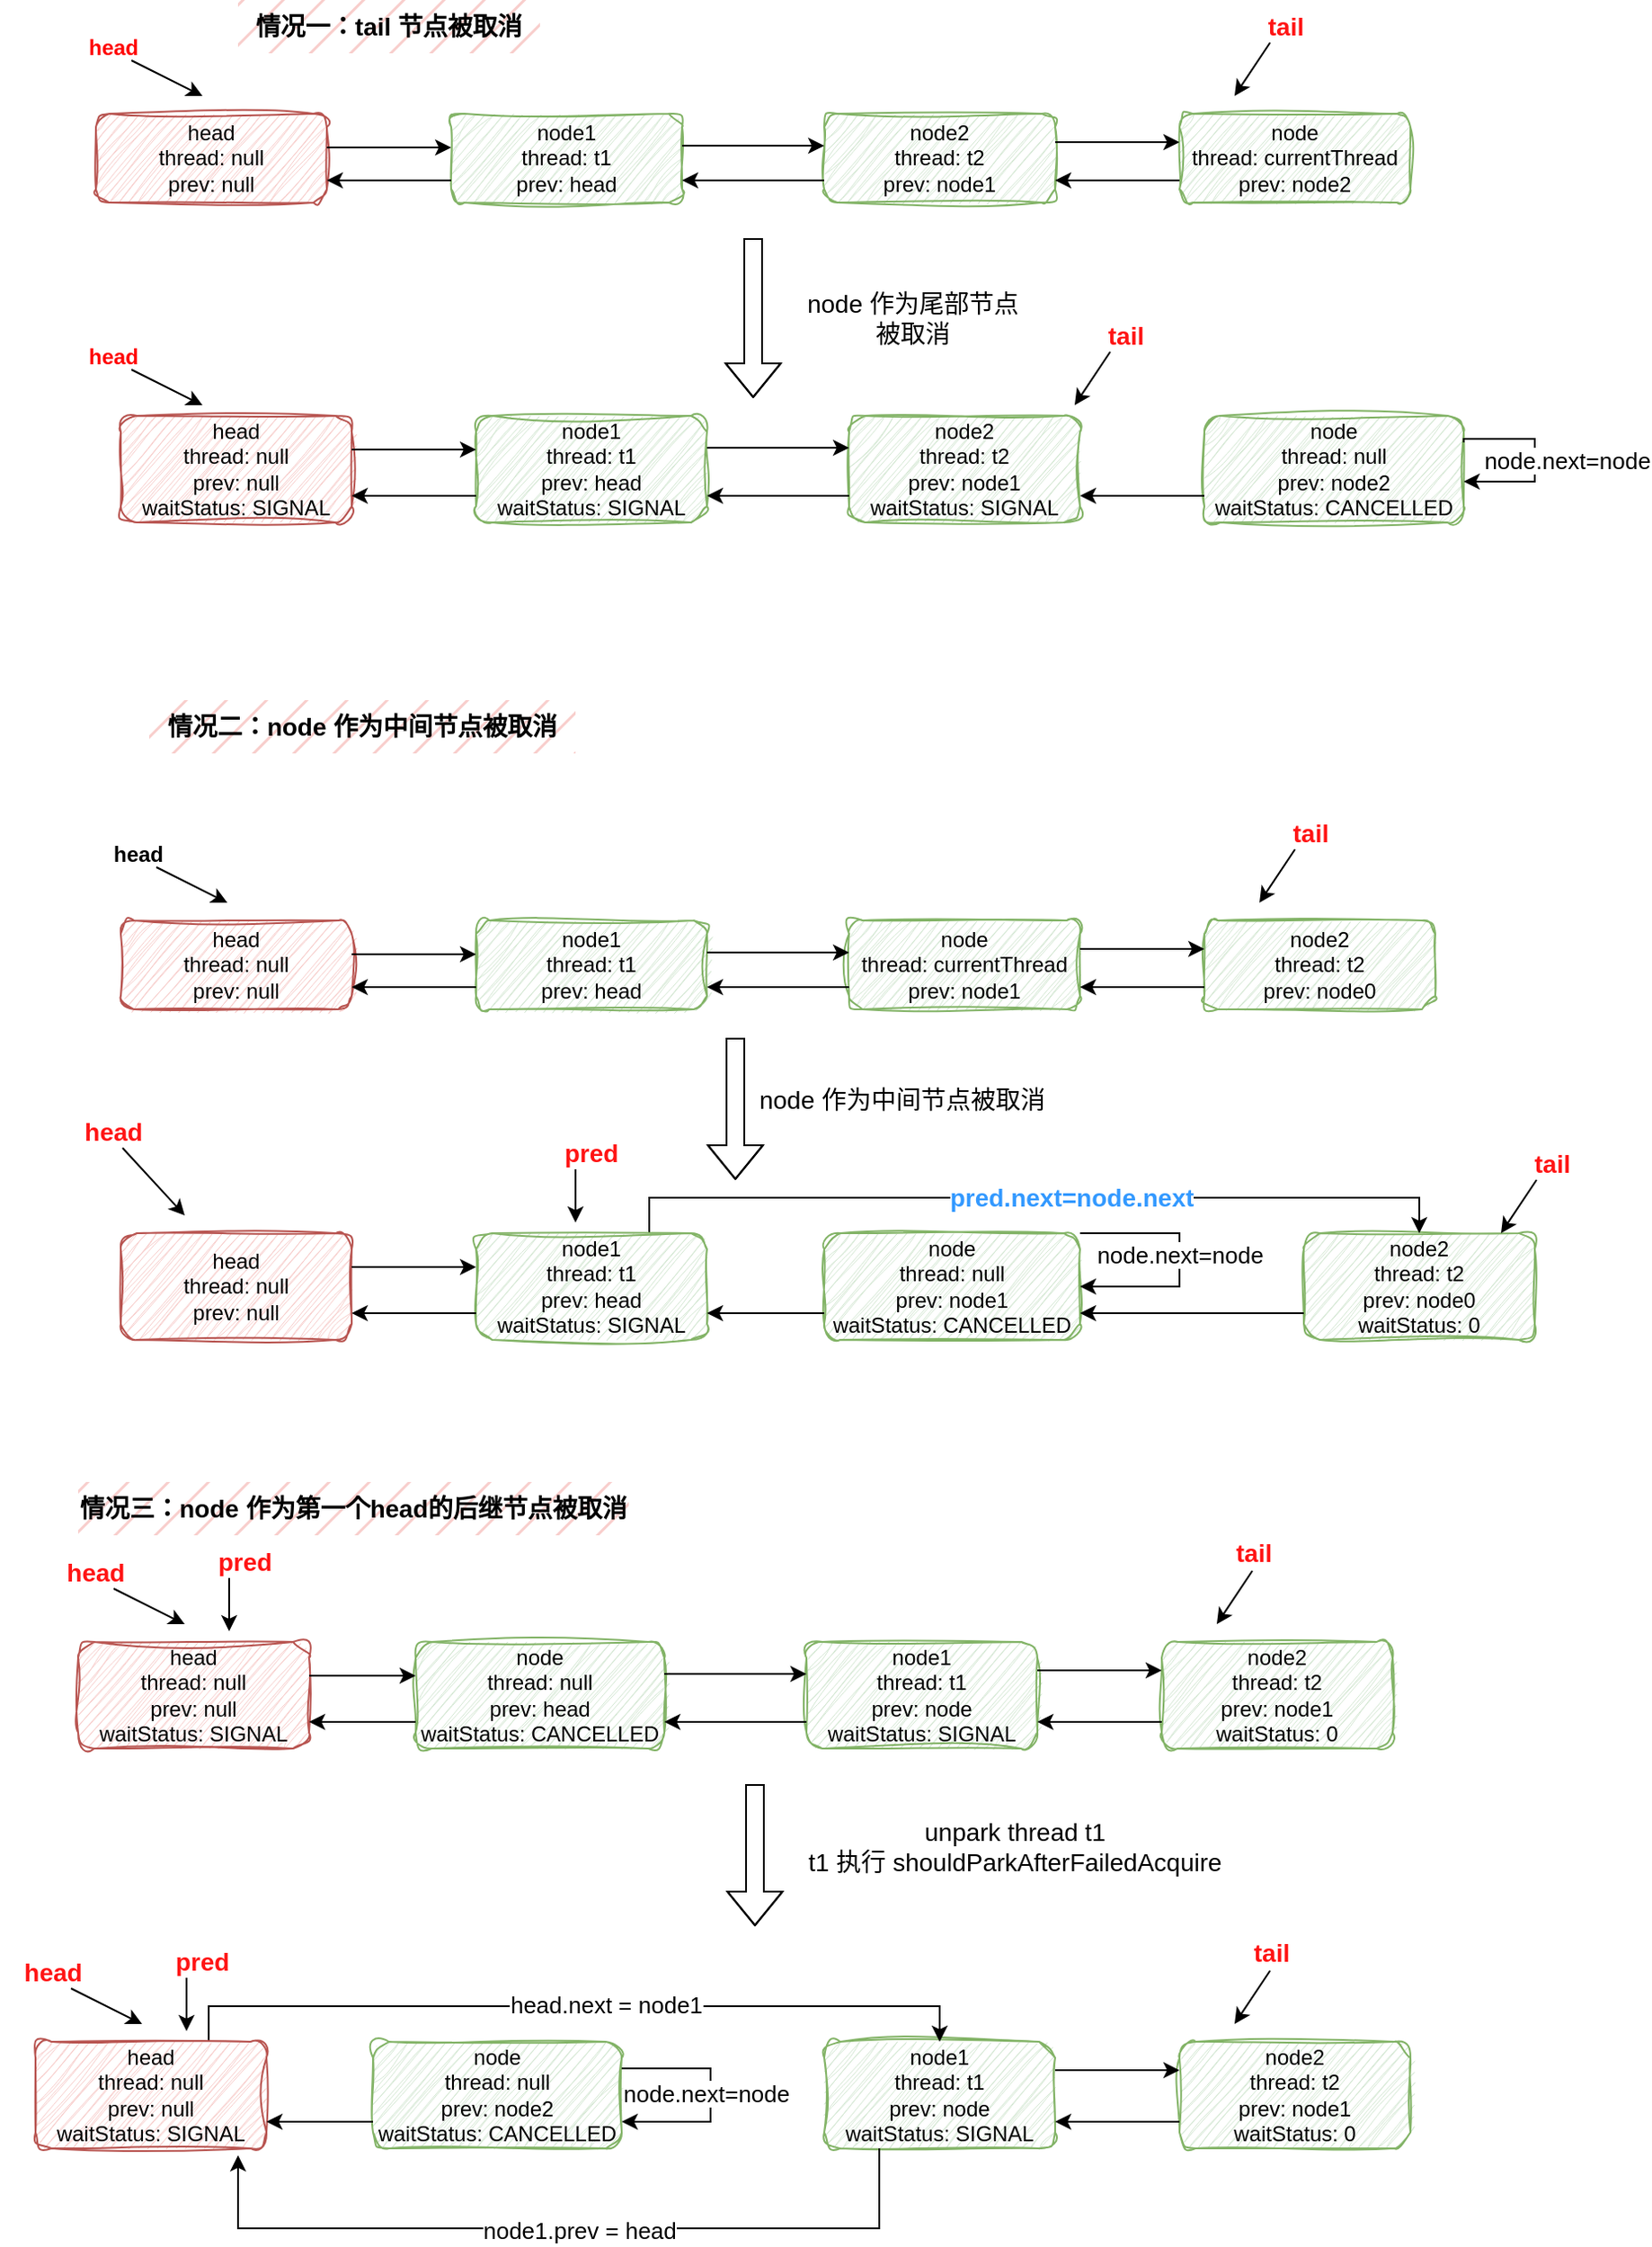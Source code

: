 <mxfile version="24.0.4" type="github">
  <diagram name="第 1 页" id="AJuNTbEqBgMRPC72pGal">
    <mxGraphModel dx="1494" dy="896" grid="1" gridSize="10" guides="1" tooltips="1" connect="1" arrows="1" fold="1" page="1" pageScale="1" pageWidth="827" pageHeight="1169" math="0" shadow="0">
      <root>
        <mxCell id="0" />
        <mxCell id="1" parent="0" />
        <mxCell id="3sgQolK70cAL_qPpuv-D-1" value="node&lt;br&gt;thread: currentThread&lt;br&gt;prev: node2" style="rounded=1;whiteSpace=wrap;html=1;sketch=1;curveFitting=1;jiggle=2;fillColor=#d5e8d4;strokeColor=#82b366;" vertex="1" parent="1">
          <mxGeometry x="270" y="280" width="130" height="50" as="geometry" />
        </mxCell>
        <mxCell id="3sgQolK70cAL_qPpuv-D-2" value="node2&lt;br&gt;thread: t2&lt;br&gt;prev: node1" style="rounded=1;whiteSpace=wrap;html=1;sketch=1;curveFitting=1;jiggle=2;fillColor=#d5e8d4;strokeColor=#82b366;" vertex="1" parent="1">
          <mxGeometry x="70" y="280" width="130" height="50" as="geometry" />
        </mxCell>
        <mxCell id="3sgQolK70cAL_qPpuv-D-3" value="node1&lt;br&gt;thread: t1&lt;br&gt;prev: head" style="rounded=1;whiteSpace=wrap;html=1;sketch=1;curveFitting=1;jiggle=2;fillColor=#d5e8d4;strokeColor=#82b366;" vertex="1" parent="1">
          <mxGeometry x="-140" y="280" width="130" height="50" as="geometry" />
        </mxCell>
        <mxCell id="3sgQolK70cAL_qPpuv-D-4" value="head&lt;br&gt;thread: null&lt;br&gt;prev: null" style="rounded=1;whiteSpace=wrap;html=1;sketch=1;curveFitting=1;jiggle=2;fillColor=#f8cecc;strokeColor=#b85450;" vertex="1" parent="1">
          <mxGeometry x="-340" y="280" width="130" height="50" as="geometry" />
        </mxCell>
        <mxCell id="3sgQolK70cAL_qPpuv-D-5" value="" style="endArrow=classic;html=1;rounded=0;exitX=1;exitY=0.5;exitDx=0;exitDy=0;entryX=0;entryY=0.5;entryDx=0;entryDy=0;" edge="1" parent="1">
          <mxGeometry width="50" height="50" relative="1" as="geometry">
            <mxPoint x="200" y="296" as="sourcePoint" />
            <mxPoint x="270" y="296" as="targetPoint" />
          </mxGeometry>
        </mxCell>
        <mxCell id="3sgQolK70cAL_qPpuv-D-6" value="" style="endArrow=classic;html=1;rounded=0;exitX=0;exitY=0.75;exitDx=0;exitDy=0;entryX=1;entryY=0.75;entryDx=0;entryDy=0;" edge="1" parent="1" source="3sgQolK70cAL_qPpuv-D-1" target="3sgQolK70cAL_qPpuv-D-2">
          <mxGeometry width="50" height="50" relative="1" as="geometry">
            <mxPoint x="220" y="480" as="sourcePoint" />
            <mxPoint x="270" y="430" as="targetPoint" />
          </mxGeometry>
        </mxCell>
        <mxCell id="3sgQolK70cAL_qPpuv-D-7" value="" style="endArrow=classic;html=1;rounded=0;exitX=1;exitY=0.5;exitDx=0;exitDy=0;entryX=0;entryY=0.5;entryDx=0;entryDy=0;" edge="1" parent="1">
          <mxGeometry width="50" height="50" relative="1" as="geometry">
            <mxPoint x="-10" y="298" as="sourcePoint" />
            <mxPoint x="70" y="298" as="targetPoint" />
          </mxGeometry>
        </mxCell>
        <mxCell id="3sgQolK70cAL_qPpuv-D-8" value="" style="endArrow=classic;html=1;rounded=0;exitX=0;exitY=0.75;exitDx=0;exitDy=0;entryX=1;entryY=0.75;entryDx=0;entryDy=0;" edge="1" parent="1" source="3sgQolK70cAL_qPpuv-D-2" target="3sgQolK70cAL_qPpuv-D-3">
          <mxGeometry width="50" height="50" relative="1" as="geometry">
            <mxPoint x="10" y="430" as="sourcePoint" />
            <mxPoint x="60" y="380" as="targetPoint" />
          </mxGeometry>
        </mxCell>
        <mxCell id="3sgQolK70cAL_qPpuv-D-9" value="" style="endArrow=classic;html=1;rounded=0;exitX=1;exitY=0.5;exitDx=0;exitDy=0;entryX=0;entryY=0.5;entryDx=0;entryDy=0;" edge="1" parent="1">
          <mxGeometry width="50" height="50" relative="1" as="geometry">
            <mxPoint x="-210" y="299" as="sourcePoint" />
            <mxPoint x="-140" y="299" as="targetPoint" />
          </mxGeometry>
        </mxCell>
        <mxCell id="3sgQolK70cAL_qPpuv-D-10" value="" style="endArrow=classic;html=1;rounded=0;exitX=0;exitY=0.75;exitDx=0;exitDy=0;entryX=1;entryY=0.75;entryDx=0;entryDy=0;" edge="1" parent="1" source="3sgQolK70cAL_qPpuv-D-3" target="3sgQolK70cAL_qPpuv-D-4">
          <mxGeometry width="50" height="50" relative="1" as="geometry">
            <mxPoint x="-150" y="400" as="sourcePoint" />
            <mxPoint x="-100" y="350" as="targetPoint" />
          </mxGeometry>
        </mxCell>
        <mxCell id="3sgQolK70cAL_qPpuv-D-11" value="" style="endArrow=classic;html=1;rounded=0;" edge="1" parent="1">
          <mxGeometry width="50" height="50" relative="1" as="geometry">
            <mxPoint x="-320" y="250" as="sourcePoint" />
            <mxPoint x="-280" y="270" as="targetPoint" />
          </mxGeometry>
        </mxCell>
        <mxCell id="3sgQolK70cAL_qPpuv-D-12" value="head" style="text;html=1;align=center;verticalAlign=middle;whiteSpace=wrap;rounded=0;fontStyle=1;fontColor=#FF0000;" vertex="1" parent="1">
          <mxGeometry x="-360" y="228" width="60" height="30" as="geometry" />
        </mxCell>
        <mxCell id="3sgQolK70cAL_qPpuv-D-13" value="tail" style="text;html=1;align=center;verticalAlign=middle;whiteSpace=wrap;rounded=0;fontStyle=1;fontSize=14;fontColor=#ff1414;" vertex="1" parent="1">
          <mxGeometry x="300" y="216" width="60" height="30" as="geometry" />
        </mxCell>
        <mxCell id="3sgQolK70cAL_qPpuv-D-14" value="" style="endArrow=classic;html=1;rounded=0;" edge="1" parent="1">
          <mxGeometry width="50" height="50" relative="1" as="geometry">
            <mxPoint x="321" y="240" as="sourcePoint" />
            <mxPoint x="301" y="270" as="targetPoint" />
          </mxGeometry>
        </mxCell>
        <mxCell id="3sgQolK70cAL_qPpuv-D-16" value="" style="shape=flexArrow;endArrow=classic;html=1;rounded=0;" edge="1" parent="1">
          <mxGeometry width="50" height="50" relative="1" as="geometry">
            <mxPoint x="30" y="350" as="sourcePoint" />
            <mxPoint x="30" y="440" as="targetPoint" />
            <Array as="points">
              <mxPoint x="30" y="390" />
            </Array>
          </mxGeometry>
        </mxCell>
        <mxCell id="3sgQolK70cAL_qPpuv-D-17" value="node&lt;br&gt;thread: null&lt;br&gt;prev: node2&lt;br&gt;waitStatus: CANCELLED" style="rounded=1;whiteSpace=wrap;html=1;sketch=1;curveFitting=1;jiggle=2;fillColor=#d5e8d4;strokeColor=#82b366;" vertex="1" parent="1">
          <mxGeometry x="284" y="450" width="146" height="60" as="geometry" />
        </mxCell>
        <mxCell id="3sgQolK70cAL_qPpuv-D-18" value="node2&lt;br&gt;thread: t2&lt;br&gt;prev: node1&lt;br&gt;waitStatus: SIGNAL" style="rounded=1;whiteSpace=wrap;html=1;sketch=1;curveFitting=1;jiggle=2;fillColor=#d5e8d4;strokeColor=#82b366;" vertex="1" parent="1">
          <mxGeometry x="84" y="450" width="130" height="60" as="geometry" />
        </mxCell>
        <mxCell id="3sgQolK70cAL_qPpuv-D-19" value="node1&lt;br&gt;thread: t1&lt;br&gt;prev: head&lt;br&gt;waitStatus: SIGNAL" style="rounded=1;whiteSpace=wrap;html=1;sketch=1;curveFitting=1;jiggle=2;fillColor=#d5e8d4;strokeColor=#82b366;" vertex="1" parent="1">
          <mxGeometry x="-126" y="450" width="130" height="60" as="geometry" />
        </mxCell>
        <mxCell id="3sgQolK70cAL_qPpuv-D-20" value="head&lt;br&gt;thread: null&lt;br&gt;prev: null&lt;br&gt;waitStatus: SIGNAL" style="rounded=1;whiteSpace=wrap;html=1;sketch=1;curveFitting=1;jiggle=2;fillColor=#f8cecc;strokeColor=#b85450;" vertex="1" parent="1">
          <mxGeometry x="-326" y="450" width="130" height="60" as="geometry" />
        </mxCell>
        <mxCell id="3sgQolK70cAL_qPpuv-D-22" value="" style="endArrow=classic;html=1;rounded=0;exitX=0;exitY=0.75;exitDx=0;exitDy=0;entryX=1;entryY=0.75;entryDx=0;entryDy=0;" edge="1" parent="1" source="3sgQolK70cAL_qPpuv-D-17" target="3sgQolK70cAL_qPpuv-D-18">
          <mxGeometry width="50" height="50" relative="1" as="geometry">
            <mxPoint x="234" y="650" as="sourcePoint" />
            <mxPoint x="284" y="600" as="targetPoint" />
          </mxGeometry>
        </mxCell>
        <mxCell id="3sgQolK70cAL_qPpuv-D-23" value="" style="endArrow=classic;html=1;rounded=0;exitX=1;exitY=0.5;exitDx=0;exitDy=0;entryX=0;entryY=0.5;entryDx=0;entryDy=0;" edge="1" parent="1">
          <mxGeometry width="50" height="50" relative="1" as="geometry">
            <mxPoint x="4" y="468" as="sourcePoint" />
            <mxPoint x="84" y="468" as="targetPoint" />
          </mxGeometry>
        </mxCell>
        <mxCell id="3sgQolK70cAL_qPpuv-D-24" value="" style="endArrow=classic;html=1;rounded=0;exitX=0;exitY=0.75;exitDx=0;exitDy=0;entryX=1;entryY=0.75;entryDx=0;entryDy=0;" edge="1" parent="1" source="3sgQolK70cAL_qPpuv-D-18" target="3sgQolK70cAL_qPpuv-D-19">
          <mxGeometry width="50" height="50" relative="1" as="geometry">
            <mxPoint x="24" y="600" as="sourcePoint" />
            <mxPoint x="74" y="550" as="targetPoint" />
          </mxGeometry>
        </mxCell>
        <mxCell id="3sgQolK70cAL_qPpuv-D-25" value="" style="endArrow=classic;html=1;rounded=0;exitX=1;exitY=0.5;exitDx=0;exitDy=0;entryX=0;entryY=0.5;entryDx=0;entryDy=0;" edge="1" parent="1">
          <mxGeometry width="50" height="50" relative="1" as="geometry">
            <mxPoint x="-196" y="469" as="sourcePoint" />
            <mxPoint x="-126" y="469" as="targetPoint" />
          </mxGeometry>
        </mxCell>
        <mxCell id="3sgQolK70cAL_qPpuv-D-26" value="" style="endArrow=classic;html=1;rounded=0;exitX=0;exitY=0.75;exitDx=0;exitDy=0;entryX=1;entryY=0.75;entryDx=0;entryDy=0;" edge="1" parent="1" source="3sgQolK70cAL_qPpuv-D-19" target="3sgQolK70cAL_qPpuv-D-20">
          <mxGeometry width="50" height="50" relative="1" as="geometry">
            <mxPoint x="-136" y="570" as="sourcePoint" />
            <mxPoint x="-86" y="520" as="targetPoint" />
          </mxGeometry>
        </mxCell>
        <mxCell id="3sgQolK70cAL_qPpuv-D-27" value="node 作为尾部节点&lt;br&gt;被取消" style="text;html=1;align=center;verticalAlign=middle;whiteSpace=wrap;rounded=0;fontSize=14;" vertex="1" parent="1">
          <mxGeometry x="50" y="380" width="140" height="30" as="geometry" />
        </mxCell>
        <mxCell id="3sgQolK70cAL_qPpuv-D-28" value="tail" style="text;html=1;align=center;verticalAlign=middle;whiteSpace=wrap;rounded=0;fontStyle=1;fontSize=14;fontColor=#ff1414;" vertex="1" parent="1">
          <mxGeometry x="210" y="390" width="60" height="30" as="geometry" />
        </mxCell>
        <mxCell id="3sgQolK70cAL_qPpuv-D-29" value="" style="endArrow=classic;html=1;rounded=0;" edge="1" parent="1">
          <mxGeometry width="50" height="50" relative="1" as="geometry">
            <mxPoint x="231" y="414" as="sourcePoint" />
            <mxPoint x="211" y="444" as="targetPoint" />
          </mxGeometry>
        </mxCell>
        <mxCell id="3sgQolK70cAL_qPpuv-D-30" value="" style="endArrow=classic;html=1;rounded=0;exitX=1;exitY=0.25;exitDx=0;exitDy=0;edgeStyle=orthogonalEdgeStyle;" edge="1" parent="1" source="3sgQolK70cAL_qPpuv-D-17">
          <mxGeometry width="50" height="50" relative="1" as="geometry">
            <mxPoint x="390" y="590" as="sourcePoint" />
            <mxPoint x="430" y="487" as="targetPoint" />
            <Array as="points">
              <mxPoint x="470" y="463" />
              <mxPoint x="470" y="487" />
            </Array>
          </mxGeometry>
        </mxCell>
        <mxCell id="3sgQolK70cAL_qPpuv-D-31" value="node.next=node" style="edgeLabel;html=1;align=center;verticalAlign=middle;resizable=0;points=[];fontSize=13;" vertex="1" connectable="0" parent="3sgQolK70cAL_qPpuv-D-30">
          <mxGeometry x="-0.523" y="-3" relative="1" as="geometry">
            <mxPoint x="34" y="9" as="offset" />
          </mxGeometry>
        </mxCell>
        <mxCell id="3sgQolK70cAL_qPpuv-D-32" value="情况一：tail 节点被取消" style="text;html=1;align=center;verticalAlign=middle;whiteSpace=wrap;rounded=0;fontSize=14;fontStyle=1;fillColor=#f8cecc;strokeColor=none;fillStyle=hatch;" vertex="1" parent="1">
          <mxGeometry x="-260" y="216" width="170" height="30" as="geometry" />
        </mxCell>
        <mxCell id="3sgQolK70cAL_qPpuv-D-35" value="情况二：node 作为中间节点被取消" style="text;html=1;align=center;verticalAlign=middle;whiteSpace=wrap;rounded=0;fontSize=14;fontStyle=1;fillColor=#f8cecc;strokeColor=none;fillStyle=hatch;" vertex="1" parent="1">
          <mxGeometry x="-310" y="610" width="240" height="30" as="geometry" />
        </mxCell>
        <mxCell id="3sgQolK70cAL_qPpuv-D-36" value="node2&lt;br&gt;thread: t2&lt;br&gt;prev: node0" style="rounded=1;whiteSpace=wrap;html=1;sketch=1;curveFitting=1;jiggle=2;fillColor=#d5e8d4;strokeColor=#82b366;" vertex="1" parent="1">
          <mxGeometry x="284" y="734" width="130" height="50" as="geometry" />
        </mxCell>
        <mxCell id="3sgQolK70cAL_qPpuv-D-37" value="node&lt;br&gt;thread: currentThread&lt;br&gt;prev: node1" style="rounded=1;whiteSpace=wrap;html=1;sketch=1;curveFitting=1;jiggle=2;fillColor=#d5e8d4;strokeColor=#82b366;" vertex="1" parent="1">
          <mxGeometry x="84" y="734" width="130" height="50" as="geometry" />
        </mxCell>
        <mxCell id="3sgQolK70cAL_qPpuv-D-38" value="node1&lt;br&gt;thread: t1&lt;br&gt;prev: head" style="rounded=1;whiteSpace=wrap;html=1;sketch=1;curveFitting=1;jiggle=2;fillColor=#d5e8d4;strokeColor=#82b366;" vertex="1" parent="1">
          <mxGeometry x="-126" y="734" width="130" height="50" as="geometry" />
        </mxCell>
        <mxCell id="3sgQolK70cAL_qPpuv-D-39" value="head&lt;br&gt;thread: null&lt;br&gt;prev: null" style="rounded=1;whiteSpace=wrap;html=1;sketch=1;curveFitting=1;jiggle=2;fillColor=#f8cecc;strokeColor=#b85450;" vertex="1" parent="1">
          <mxGeometry x="-326" y="734" width="130" height="50" as="geometry" />
        </mxCell>
        <mxCell id="3sgQolK70cAL_qPpuv-D-40" value="" style="endArrow=classic;html=1;rounded=0;exitX=1;exitY=0.5;exitDx=0;exitDy=0;entryX=0;entryY=0.5;entryDx=0;entryDy=0;" edge="1" parent="1">
          <mxGeometry width="50" height="50" relative="1" as="geometry">
            <mxPoint x="214" y="750" as="sourcePoint" />
            <mxPoint x="284" y="750" as="targetPoint" />
          </mxGeometry>
        </mxCell>
        <mxCell id="3sgQolK70cAL_qPpuv-D-41" value="" style="endArrow=classic;html=1;rounded=0;exitX=0;exitY=0.75;exitDx=0;exitDy=0;entryX=1;entryY=0.75;entryDx=0;entryDy=0;" edge="1" parent="1" source="3sgQolK70cAL_qPpuv-D-36" target="3sgQolK70cAL_qPpuv-D-37">
          <mxGeometry width="50" height="50" relative="1" as="geometry">
            <mxPoint x="234" y="934" as="sourcePoint" />
            <mxPoint x="284" y="884" as="targetPoint" />
          </mxGeometry>
        </mxCell>
        <mxCell id="3sgQolK70cAL_qPpuv-D-42" value="" style="endArrow=classic;html=1;rounded=0;exitX=1;exitY=0.5;exitDx=0;exitDy=0;entryX=0;entryY=0.5;entryDx=0;entryDy=0;" edge="1" parent="1">
          <mxGeometry width="50" height="50" relative="1" as="geometry">
            <mxPoint x="4" y="752" as="sourcePoint" />
            <mxPoint x="84" y="752" as="targetPoint" />
          </mxGeometry>
        </mxCell>
        <mxCell id="3sgQolK70cAL_qPpuv-D-43" value="" style="endArrow=classic;html=1;rounded=0;exitX=0;exitY=0.75;exitDx=0;exitDy=0;entryX=1;entryY=0.75;entryDx=0;entryDy=0;" edge="1" parent="1" source="3sgQolK70cAL_qPpuv-D-37" target="3sgQolK70cAL_qPpuv-D-38">
          <mxGeometry width="50" height="50" relative="1" as="geometry">
            <mxPoint x="24" y="884" as="sourcePoint" />
            <mxPoint x="74" y="834" as="targetPoint" />
          </mxGeometry>
        </mxCell>
        <mxCell id="3sgQolK70cAL_qPpuv-D-44" value="" style="endArrow=classic;html=1;rounded=0;exitX=1;exitY=0.5;exitDx=0;exitDy=0;entryX=0;entryY=0.5;entryDx=0;entryDy=0;" edge="1" parent="1">
          <mxGeometry width="50" height="50" relative="1" as="geometry">
            <mxPoint x="-196" y="753" as="sourcePoint" />
            <mxPoint x="-126" y="753" as="targetPoint" />
          </mxGeometry>
        </mxCell>
        <mxCell id="3sgQolK70cAL_qPpuv-D-45" value="" style="endArrow=classic;html=1;rounded=0;exitX=0;exitY=0.75;exitDx=0;exitDy=0;entryX=1;entryY=0.75;entryDx=0;entryDy=0;" edge="1" parent="1" source="3sgQolK70cAL_qPpuv-D-38" target="3sgQolK70cAL_qPpuv-D-39">
          <mxGeometry width="50" height="50" relative="1" as="geometry">
            <mxPoint x="-136" y="854" as="sourcePoint" />
            <mxPoint x="-86" y="804" as="targetPoint" />
          </mxGeometry>
        </mxCell>
        <mxCell id="3sgQolK70cAL_qPpuv-D-46" value="" style="endArrow=classic;html=1;rounded=0;" edge="1" parent="1">
          <mxGeometry width="50" height="50" relative="1" as="geometry">
            <mxPoint x="-306" y="704" as="sourcePoint" />
            <mxPoint x="-266" y="724" as="targetPoint" />
          </mxGeometry>
        </mxCell>
        <mxCell id="3sgQolK70cAL_qPpuv-D-47" value="head" style="text;html=1;align=center;verticalAlign=middle;whiteSpace=wrap;rounded=0;fontStyle=1" vertex="1" parent="1">
          <mxGeometry x="-346" y="682" width="60" height="30" as="geometry" />
        </mxCell>
        <mxCell id="3sgQolK70cAL_qPpuv-D-48" value="tail" style="text;html=1;align=center;verticalAlign=middle;whiteSpace=wrap;rounded=0;fontStyle=1;fontSize=14;fontColor=#ff1414;" vertex="1" parent="1">
          <mxGeometry x="314" y="670" width="60" height="30" as="geometry" />
        </mxCell>
        <mxCell id="3sgQolK70cAL_qPpuv-D-49" value="" style="endArrow=classic;html=1;rounded=0;" edge="1" parent="1">
          <mxGeometry width="50" height="50" relative="1" as="geometry">
            <mxPoint x="335" y="694" as="sourcePoint" />
            <mxPoint x="315" y="724" as="targetPoint" />
          </mxGeometry>
        </mxCell>
        <mxCell id="3sgQolK70cAL_qPpuv-D-51" value="" style="shape=flexArrow;endArrow=classic;html=1;rounded=0;" edge="1" parent="1">
          <mxGeometry width="50" height="50" relative="1" as="geometry">
            <mxPoint x="20" y="800" as="sourcePoint" />
            <mxPoint x="20" y="880" as="targetPoint" />
            <Array as="points">
              <mxPoint x="20" y="840" />
            </Array>
          </mxGeometry>
        </mxCell>
        <mxCell id="3sgQolK70cAL_qPpuv-D-52" value="node 作为中间节点被取消" style="text;html=1;align=center;verticalAlign=middle;whiteSpace=wrap;rounded=0;fontSize=14;" vertex="1" parent="1">
          <mxGeometry x="14" y="820" width="200" height="30" as="geometry" />
        </mxCell>
        <mxCell id="3sgQolK70cAL_qPpuv-D-53" value="node2&lt;br&gt;thread: t2&lt;br&gt;prev: node0&lt;br&gt;waitStatus: 0" style="rounded=1;whiteSpace=wrap;html=1;sketch=1;curveFitting=1;jiggle=2;fillColor=#d5e8d4;strokeColor=#82b366;" vertex="1" parent="1">
          <mxGeometry x="340" y="910" width="130" height="60" as="geometry" />
        </mxCell>
        <mxCell id="3sgQolK70cAL_qPpuv-D-54" value="node&lt;br&gt;thread: null&lt;br&gt;prev: node1&lt;br&gt;waitStatus: CANCELLED" style="rounded=1;whiteSpace=wrap;html=1;sketch=1;curveFitting=1;jiggle=2;fillColor=#d5e8d4;strokeColor=#82b366;" vertex="1" parent="1">
          <mxGeometry x="70" y="910" width="144" height="60" as="geometry" />
        </mxCell>
        <mxCell id="3sgQolK70cAL_qPpuv-D-69" style="edgeStyle=orthogonalEdgeStyle;rounded=0;orthogonalLoop=1;jettySize=auto;html=1;entryX=0.5;entryY=0;entryDx=0;entryDy=0;exitX=0.75;exitY=0;exitDx=0;exitDy=0;" edge="1" parent="1" source="3sgQolK70cAL_qPpuv-D-55" target="3sgQolK70cAL_qPpuv-D-53">
          <mxGeometry relative="1" as="geometry">
            <Array as="points">
              <mxPoint x="-28" y="890" />
              <mxPoint x="405" y="890" />
            </Array>
          </mxGeometry>
        </mxCell>
        <mxCell id="3sgQolK70cAL_qPpuv-D-70" value="pred.next=node.next" style="edgeLabel;html=1;align=center;verticalAlign=middle;resizable=0;points=[];fontSize=14;fontColor=#3399FF;fontStyle=1" vertex="1" connectable="0" parent="3sgQolK70cAL_qPpuv-D-69">
          <mxGeometry x="0.036" y="3" relative="1" as="geometry">
            <mxPoint x="12" y="3" as="offset" />
          </mxGeometry>
        </mxCell>
        <mxCell id="3sgQolK70cAL_qPpuv-D-55" value="node1&lt;br&gt;thread: t1&lt;br&gt;prev: head&lt;br&gt;waitStatus: SIGNAL" style="rounded=1;whiteSpace=wrap;html=1;sketch=1;curveFitting=1;jiggle=2;fillColor=#d5e8d4;strokeColor=#82b366;" vertex="1" parent="1">
          <mxGeometry x="-126" y="910" width="130" height="60" as="geometry" />
        </mxCell>
        <mxCell id="3sgQolK70cAL_qPpuv-D-56" value="head&lt;br&gt;thread: null&lt;br&gt;prev: null" style="rounded=1;whiteSpace=wrap;html=1;sketch=1;curveFitting=1;jiggle=2;fillColor=#f8cecc;strokeColor=#b85450;" vertex="1" parent="1">
          <mxGeometry x="-326" y="910" width="130" height="60" as="geometry" />
        </mxCell>
        <mxCell id="3sgQolK70cAL_qPpuv-D-58" value="" style="endArrow=classic;html=1;rounded=0;exitX=0;exitY=0.75;exitDx=0;exitDy=0;entryX=1;entryY=0.75;entryDx=0;entryDy=0;" edge="1" parent="1" source="3sgQolK70cAL_qPpuv-D-53" target="3sgQolK70cAL_qPpuv-D-54">
          <mxGeometry width="50" height="50" relative="1" as="geometry">
            <mxPoint x="234" y="1110" as="sourcePoint" />
            <mxPoint x="284" y="1060" as="targetPoint" />
          </mxGeometry>
        </mxCell>
        <mxCell id="3sgQolK70cAL_qPpuv-D-60" value="" style="endArrow=classic;html=1;rounded=0;exitX=0;exitY=0.75;exitDx=0;exitDy=0;entryX=1;entryY=0.75;entryDx=0;entryDy=0;" edge="1" parent="1" source="3sgQolK70cAL_qPpuv-D-54" target="3sgQolK70cAL_qPpuv-D-55">
          <mxGeometry width="50" height="50" relative="1" as="geometry">
            <mxPoint x="24" y="1060" as="sourcePoint" />
            <mxPoint x="74" y="1010" as="targetPoint" />
          </mxGeometry>
        </mxCell>
        <mxCell id="3sgQolK70cAL_qPpuv-D-61" value="" style="endArrow=classic;html=1;rounded=0;exitX=1;exitY=0.5;exitDx=0;exitDy=0;entryX=0;entryY=0.5;entryDx=0;entryDy=0;" edge="1" parent="1">
          <mxGeometry width="50" height="50" relative="1" as="geometry">
            <mxPoint x="-196" y="929" as="sourcePoint" />
            <mxPoint x="-126" y="929" as="targetPoint" />
          </mxGeometry>
        </mxCell>
        <mxCell id="3sgQolK70cAL_qPpuv-D-62" value="" style="endArrow=classic;html=1;rounded=0;exitX=0;exitY=0.75;exitDx=0;exitDy=0;entryX=1;entryY=0.75;entryDx=0;entryDy=0;" edge="1" parent="1" source="3sgQolK70cAL_qPpuv-D-55" target="3sgQolK70cAL_qPpuv-D-56">
          <mxGeometry width="50" height="50" relative="1" as="geometry">
            <mxPoint x="-136" y="1030" as="sourcePoint" />
            <mxPoint x="-86" y="980" as="targetPoint" />
          </mxGeometry>
        </mxCell>
        <mxCell id="3sgQolK70cAL_qPpuv-D-63" value="tail" style="text;html=1;align=center;verticalAlign=middle;whiteSpace=wrap;rounded=0;fontStyle=1;fontSize=14;fontColor=#ff1414;" vertex="1" parent="1">
          <mxGeometry x="450" y="856" width="60" height="30" as="geometry" />
        </mxCell>
        <mxCell id="3sgQolK70cAL_qPpuv-D-64" value="" style="endArrow=classic;html=1;rounded=0;" edge="1" parent="1">
          <mxGeometry width="50" height="50" relative="1" as="geometry">
            <mxPoint x="471" y="880" as="sourcePoint" />
            <mxPoint x="451" y="910" as="targetPoint" />
          </mxGeometry>
        </mxCell>
        <mxCell id="3sgQolK70cAL_qPpuv-D-65" value="pred" style="text;html=1;align=center;verticalAlign=middle;whiteSpace=wrap;rounded=0;fontStyle=1;fontSize=14;fontColor=#ff1414;" vertex="1" parent="1">
          <mxGeometry x="-91" y="850" width="60" height="30" as="geometry" />
        </mxCell>
        <mxCell id="3sgQolK70cAL_qPpuv-D-66" value="" style="endArrow=classic;html=1;rounded=0;" edge="1" parent="1">
          <mxGeometry width="50" height="50" relative="1" as="geometry">
            <mxPoint x="-70" y="874" as="sourcePoint" />
            <mxPoint x="-70" y="904" as="targetPoint" />
          </mxGeometry>
        </mxCell>
        <mxCell id="3sgQolK70cAL_qPpuv-D-67" value="head" style="text;html=1;align=center;verticalAlign=middle;whiteSpace=wrap;rounded=0;fontStyle=1;fontSize=14;fontColor=#ff1414;" vertex="1" parent="1">
          <mxGeometry x="-360" y="838" width="60" height="30" as="geometry" />
        </mxCell>
        <mxCell id="3sgQolK70cAL_qPpuv-D-68" value="" style="endArrow=classic;html=1;rounded=0;" edge="1" parent="1">
          <mxGeometry width="50" height="50" relative="1" as="geometry">
            <mxPoint x="-325" y="862" as="sourcePoint" />
            <mxPoint x="-290" y="900" as="targetPoint" />
          </mxGeometry>
        </mxCell>
        <mxCell id="3sgQolK70cAL_qPpuv-D-72" style="edgeStyle=orthogonalEdgeStyle;rounded=0;orthogonalLoop=1;jettySize=auto;html=1;entryX=1;entryY=0.5;entryDx=0;entryDy=0;exitX=1;exitY=0;exitDx=0;exitDy=0;" edge="1" parent="1" source="3sgQolK70cAL_qPpuv-D-54" target="3sgQolK70cAL_qPpuv-D-54">
          <mxGeometry relative="1" as="geometry">
            <Array as="points">
              <mxPoint x="270" y="910" />
              <mxPoint x="270" y="940" />
            </Array>
          </mxGeometry>
        </mxCell>
        <mxCell id="3sgQolK70cAL_qPpuv-D-73" value="node.next=node" style="edgeLabel;html=1;align=center;verticalAlign=middle;resizable=0;points=[];fontSize=13;" vertex="1" connectable="0" parent="1">
          <mxGeometry x="269.999" y="922.002" as="geometry" />
        </mxCell>
        <mxCell id="3sgQolK70cAL_qPpuv-D-74" value="情况三：node 作为第一个head的后继节点被取消" style="text;html=1;align=center;verticalAlign=middle;whiteSpace=wrap;rounded=0;fontSize=14;fontStyle=1;fillColor=#f8cecc;strokeColor=none;fillStyle=hatch;" vertex="1" parent="1">
          <mxGeometry x="-350" y="1050" width="310" height="30" as="geometry" />
        </mxCell>
        <mxCell id="3sgQolK70cAL_qPpuv-D-75" value="node2&lt;br&gt;thread: t2&lt;br&gt;prev: node1&lt;br&gt;waitStatus: 0" style="rounded=1;whiteSpace=wrap;html=1;sketch=1;curveFitting=1;jiggle=2;fillColor=#d5e8d4;strokeColor=#82b366;" vertex="1" parent="1">
          <mxGeometry x="260" y="1140" width="130" height="60" as="geometry" />
        </mxCell>
        <mxCell id="3sgQolK70cAL_qPpuv-D-76" value="node1&lt;br&gt;thread: t1&lt;br&gt;prev: node&lt;br&gt;waitStatus: SIGNAL" style="rounded=1;whiteSpace=wrap;html=1;sketch=1;curveFitting=1;jiggle=2;fillColor=#d5e8d4;strokeColor=#82b366;" vertex="1" parent="1">
          <mxGeometry x="60" y="1140" width="130" height="60" as="geometry" />
        </mxCell>
        <mxCell id="3sgQolK70cAL_qPpuv-D-77" value="node&lt;br&gt;thread: null&lt;br&gt;prev: head&lt;div&gt;waitStatus: CANCELLED&lt;/div&gt;" style="rounded=1;whiteSpace=wrap;html=1;sketch=1;curveFitting=1;jiggle=2;fillColor=#d5e8d4;strokeColor=#82b366;" vertex="1" parent="1">
          <mxGeometry x="-160" y="1140" width="140" height="60" as="geometry" />
        </mxCell>
        <mxCell id="3sgQolK70cAL_qPpuv-D-78" value="head&lt;br&gt;thread: null&lt;br&gt;prev: null&lt;br&gt;waitStatus: SIGNAL" style="rounded=1;whiteSpace=wrap;html=1;sketch=1;curveFitting=1;jiggle=2;fillColor=#f8cecc;strokeColor=#b85450;" vertex="1" parent="1">
          <mxGeometry x="-350" y="1140" width="130" height="60" as="geometry" />
        </mxCell>
        <mxCell id="3sgQolK70cAL_qPpuv-D-79" value="" style="endArrow=classic;html=1;rounded=0;exitX=1;exitY=0.5;exitDx=0;exitDy=0;entryX=0;entryY=0.5;entryDx=0;entryDy=0;" edge="1" parent="1">
          <mxGeometry width="50" height="50" relative="1" as="geometry">
            <mxPoint x="190" y="1156" as="sourcePoint" />
            <mxPoint x="260" y="1156" as="targetPoint" />
          </mxGeometry>
        </mxCell>
        <mxCell id="3sgQolK70cAL_qPpuv-D-80" value="" style="endArrow=classic;html=1;rounded=0;exitX=0;exitY=0.75;exitDx=0;exitDy=0;entryX=1;entryY=0.75;entryDx=0;entryDy=0;" edge="1" parent="1" source="3sgQolK70cAL_qPpuv-D-75" target="3sgQolK70cAL_qPpuv-D-76">
          <mxGeometry width="50" height="50" relative="1" as="geometry">
            <mxPoint x="210" y="1340" as="sourcePoint" />
            <mxPoint x="260" y="1290" as="targetPoint" />
          </mxGeometry>
        </mxCell>
        <mxCell id="3sgQolK70cAL_qPpuv-D-81" value="" style="endArrow=classic;html=1;rounded=0;exitX=1;exitY=0.5;exitDx=0;exitDy=0;entryX=0;entryY=0.5;entryDx=0;entryDy=0;" edge="1" parent="1">
          <mxGeometry width="50" height="50" relative="1" as="geometry">
            <mxPoint x="-20" y="1158" as="sourcePoint" />
            <mxPoint x="60" y="1158" as="targetPoint" />
          </mxGeometry>
        </mxCell>
        <mxCell id="3sgQolK70cAL_qPpuv-D-82" value="" style="endArrow=classic;html=1;rounded=0;exitX=0;exitY=0.75;exitDx=0;exitDy=0;entryX=1;entryY=0.75;entryDx=0;entryDy=0;" edge="1" parent="1" source="3sgQolK70cAL_qPpuv-D-76" target="3sgQolK70cAL_qPpuv-D-77">
          <mxGeometry width="50" height="50" relative="1" as="geometry">
            <mxPoint y="1290" as="sourcePoint" />
            <mxPoint x="50" y="1240" as="targetPoint" />
          </mxGeometry>
        </mxCell>
        <mxCell id="3sgQolK70cAL_qPpuv-D-83" value="" style="endArrow=classic;html=1;rounded=0;exitX=1;exitY=0.5;exitDx=0;exitDy=0;" edge="1" parent="1">
          <mxGeometry width="50" height="50" relative="1" as="geometry">
            <mxPoint x="-220" y="1159" as="sourcePoint" />
            <mxPoint x="-160" y="1159" as="targetPoint" />
          </mxGeometry>
        </mxCell>
        <mxCell id="3sgQolK70cAL_qPpuv-D-84" value="" style="endArrow=classic;html=1;rounded=0;exitX=0;exitY=0.75;exitDx=0;exitDy=0;entryX=1;entryY=0.75;entryDx=0;entryDy=0;" edge="1" parent="1" source="3sgQolK70cAL_qPpuv-D-77" target="3sgQolK70cAL_qPpuv-D-78">
          <mxGeometry width="50" height="50" relative="1" as="geometry">
            <mxPoint x="-160" y="1260" as="sourcePoint" />
            <mxPoint x="-110" y="1210" as="targetPoint" />
          </mxGeometry>
        </mxCell>
        <mxCell id="3sgQolK70cAL_qPpuv-D-85" value="" style="endArrow=classic;html=1;rounded=0;" edge="1" parent="1">
          <mxGeometry width="50" height="50" relative="1" as="geometry">
            <mxPoint x="-330" y="1110" as="sourcePoint" />
            <mxPoint x="-290" y="1130" as="targetPoint" />
          </mxGeometry>
        </mxCell>
        <mxCell id="3sgQolK70cAL_qPpuv-D-86" value="" style="endArrow=classic;html=1;rounded=0;" edge="1" parent="1">
          <mxGeometry width="50" height="50" relative="1" as="geometry">
            <mxPoint x="311" y="1100" as="sourcePoint" />
            <mxPoint x="291" y="1130" as="targetPoint" />
          </mxGeometry>
        </mxCell>
        <mxCell id="3sgQolK70cAL_qPpuv-D-87" value="head" style="text;html=1;align=center;verticalAlign=middle;whiteSpace=wrap;rounded=0;fontStyle=1;fontSize=14;fontColor=#ff1414;" vertex="1" parent="1">
          <mxGeometry x="-370" y="1086" width="60" height="30" as="geometry" />
        </mxCell>
        <mxCell id="3sgQolK70cAL_qPpuv-D-88" value="tail" style="text;html=1;align=center;verticalAlign=middle;whiteSpace=wrap;rounded=0;fontStyle=1;fontSize=14;fontColor=#ff1414;" vertex="1" parent="1">
          <mxGeometry x="282" y="1075" width="60" height="30" as="geometry" />
        </mxCell>
        <mxCell id="3sgQolK70cAL_qPpuv-D-89" value="pred" style="text;html=1;align=center;verticalAlign=middle;whiteSpace=wrap;rounded=0;fontStyle=1;fontSize=14;fontColor=#ff1414;" vertex="1" parent="1">
          <mxGeometry x="-286" y="1080" width="60" height="30" as="geometry" />
        </mxCell>
        <mxCell id="3sgQolK70cAL_qPpuv-D-90" value="" style="endArrow=classic;html=1;rounded=0;" edge="1" parent="1">
          <mxGeometry width="50" height="50" relative="1" as="geometry">
            <mxPoint x="-265" y="1104" as="sourcePoint" />
            <mxPoint x="-265" y="1134" as="targetPoint" />
          </mxGeometry>
        </mxCell>
        <mxCell id="3sgQolK70cAL_qPpuv-D-94" value="" style="shape=flexArrow;endArrow=classic;html=1;rounded=0;" edge="1" parent="1">
          <mxGeometry width="50" height="50" relative="1" as="geometry">
            <mxPoint x="31" y="1220" as="sourcePoint" />
            <mxPoint x="31" y="1300" as="targetPoint" />
            <Array as="points">
              <mxPoint x="31" y="1260" />
            </Array>
          </mxGeometry>
        </mxCell>
        <mxCell id="3sgQolK70cAL_qPpuv-D-95" value="unpark thread t1&lt;br&gt;t1 执行 shouldParkAfterFailedAcquire" style="text;html=1;align=center;verticalAlign=middle;whiteSpace=wrap;rounded=0;fontSize=14;" vertex="1" parent="1">
          <mxGeometry x="50" y="1240" width="255" height="30" as="geometry" />
        </mxCell>
        <mxCell id="3sgQolK70cAL_qPpuv-D-112" value="node2&lt;br&gt;thread: t2&lt;br&gt;prev: node1&lt;br&gt;waitStatus: 0" style="rounded=1;whiteSpace=wrap;html=1;sketch=1;curveFitting=1;jiggle=2;fillColor=#d5e8d4;strokeColor=#82b366;" vertex="1" parent="1">
          <mxGeometry x="270" y="1365" width="130" height="60" as="geometry" />
        </mxCell>
        <mxCell id="3sgQolK70cAL_qPpuv-D-113" value="node1&lt;br&gt;thread: t1&lt;br&gt;prev: node&lt;br&gt;waitStatus: SIGNAL" style="rounded=1;whiteSpace=wrap;html=1;sketch=1;curveFitting=1;jiggle=2;fillColor=#d5e8d4;strokeColor=#82b366;" vertex="1" parent="1">
          <mxGeometry x="70" y="1365" width="130" height="60" as="geometry" />
        </mxCell>
        <mxCell id="3sgQolK70cAL_qPpuv-D-114" value="node&lt;br&gt;thread: null&lt;br&gt;prev: node2&lt;div&gt;waitStatus: CANCELLED&lt;/div&gt;" style="rounded=1;whiteSpace=wrap;html=1;sketch=1;curveFitting=1;jiggle=2;fillColor=#d5e8d4;strokeColor=#82b366;" vertex="1" parent="1">
          <mxGeometry x="-184" y="1365" width="140" height="60" as="geometry" />
        </mxCell>
        <mxCell id="3sgQolK70cAL_qPpuv-D-132" style="edgeStyle=orthogonalEdgeStyle;rounded=0;orthogonalLoop=1;jettySize=auto;html=1;exitX=0.75;exitY=0;exitDx=0;exitDy=0;entryX=0.5;entryY=0;entryDx=0;entryDy=0;" edge="1" parent="1" source="3sgQolK70cAL_qPpuv-D-115" target="3sgQolK70cAL_qPpuv-D-113">
          <mxGeometry relative="1" as="geometry" />
        </mxCell>
        <mxCell id="3sgQolK70cAL_qPpuv-D-133" value="head.next = node1" style="edgeLabel;html=1;align=center;verticalAlign=middle;resizable=0;points=[];fontSize=13;" vertex="1" connectable="0" parent="3sgQolK70cAL_qPpuv-D-132">
          <mxGeometry x="0.077" y="1" relative="1" as="geometry">
            <mxPoint as="offset" />
          </mxGeometry>
        </mxCell>
        <mxCell id="3sgQolK70cAL_qPpuv-D-115" value="head&lt;br&gt;thread: null&lt;br&gt;prev: null&lt;br&gt;waitStatus: SIGNAL" style="rounded=1;whiteSpace=wrap;html=1;sketch=1;curveFitting=1;jiggle=2;fillColor=#f8cecc;strokeColor=#b85450;" vertex="1" parent="1">
          <mxGeometry x="-374" y="1365" width="130" height="60" as="geometry" />
        </mxCell>
        <mxCell id="3sgQolK70cAL_qPpuv-D-116" value="" style="endArrow=classic;html=1;rounded=0;exitX=1;exitY=0.5;exitDx=0;exitDy=0;entryX=0;entryY=0.5;entryDx=0;entryDy=0;" edge="1" parent="1">
          <mxGeometry width="50" height="50" relative="1" as="geometry">
            <mxPoint x="200" y="1381" as="sourcePoint" />
            <mxPoint x="270" y="1381" as="targetPoint" />
          </mxGeometry>
        </mxCell>
        <mxCell id="3sgQolK70cAL_qPpuv-D-117" value="" style="endArrow=classic;html=1;rounded=0;exitX=0;exitY=0.75;exitDx=0;exitDy=0;entryX=1;entryY=0.75;entryDx=0;entryDy=0;" edge="1" parent="1" source="3sgQolK70cAL_qPpuv-D-112" target="3sgQolK70cAL_qPpuv-D-113">
          <mxGeometry width="50" height="50" relative="1" as="geometry">
            <mxPoint x="220" y="1565" as="sourcePoint" />
            <mxPoint x="270" y="1515" as="targetPoint" />
          </mxGeometry>
        </mxCell>
        <mxCell id="3sgQolK70cAL_qPpuv-D-121" value="" style="endArrow=classic;html=1;rounded=0;exitX=0;exitY=0.75;exitDx=0;exitDy=0;entryX=1;entryY=0.75;entryDx=0;entryDy=0;" edge="1" parent="1" source="3sgQolK70cAL_qPpuv-D-114" target="3sgQolK70cAL_qPpuv-D-115">
          <mxGeometry width="50" height="50" relative="1" as="geometry">
            <mxPoint x="-184" y="1485" as="sourcePoint" />
            <mxPoint x="-134" y="1435" as="targetPoint" />
          </mxGeometry>
        </mxCell>
        <mxCell id="3sgQolK70cAL_qPpuv-D-122" value="" style="endArrow=classic;html=1;rounded=0;" edge="1" parent="1">
          <mxGeometry width="50" height="50" relative="1" as="geometry">
            <mxPoint x="-354" y="1335" as="sourcePoint" />
            <mxPoint x="-314" y="1355" as="targetPoint" />
          </mxGeometry>
        </mxCell>
        <mxCell id="3sgQolK70cAL_qPpuv-D-123" value="" style="endArrow=classic;html=1;rounded=0;" edge="1" parent="1">
          <mxGeometry width="50" height="50" relative="1" as="geometry">
            <mxPoint x="321" y="1325" as="sourcePoint" />
            <mxPoint x="301" y="1355" as="targetPoint" />
          </mxGeometry>
        </mxCell>
        <mxCell id="3sgQolK70cAL_qPpuv-D-124" value="head" style="text;html=1;align=center;verticalAlign=middle;whiteSpace=wrap;rounded=0;fontStyle=1;fontSize=14;fontColor=#ff1414;" vertex="1" parent="1">
          <mxGeometry x="-394" y="1311" width="60" height="30" as="geometry" />
        </mxCell>
        <mxCell id="3sgQolK70cAL_qPpuv-D-125" value="tail" style="text;html=1;align=center;verticalAlign=middle;whiteSpace=wrap;rounded=0;fontStyle=1;fontSize=14;fontColor=#ff1414;" vertex="1" parent="1">
          <mxGeometry x="292" y="1300" width="60" height="30" as="geometry" />
        </mxCell>
        <mxCell id="3sgQolK70cAL_qPpuv-D-126" value="pred" style="text;html=1;align=center;verticalAlign=middle;whiteSpace=wrap;rounded=0;fontStyle=1;fontSize=14;fontColor=#ff1414;" vertex="1" parent="1">
          <mxGeometry x="-310" y="1305" width="60" height="30" as="geometry" />
        </mxCell>
        <mxCell id="3sgQolK70cAL_qPpuv-D-127" value="" style="endArrow=classic;html=1;rounded=0;" edge="1" parent="1">
          <mxGeometry width="50" height="50" relative="1" as="geometry">
            <mxPoint x="-289" y="1329" as="sourcePoint" />
            <mxPoint x="-289" y="1359" as="targetPoint" />
          </mxGeometry>
        </mxCell>
        <mxCell id="3sgQolK70cAL_qPpuv-D-131" style="edgeStyle=orthogonalEdgeStyle;rounded=0;orthogonalLoop=1;jettySize=auto;html=1;entryX=0.877;entryY=1.065;entryDx=0;entryDy=0;entryPerimeter=0;" edge="1" parent="1" source="3sgQolK70cAL_qPpuv-D-113" target="3sgQolK70cAL_qPpuv-D-115">
          <mxGeometry relative="1" as="geometry">
            <Array as="points">
              <mxPoint x="101" y="1470" />
              <mxPoint x="-260" y="1470" />
            </Array>
          </mxGeometry>
        </mxCell>
        <mxCell id="3sgQolK70cAL_qPpuv-D-134" value="node1.prev = head" style="edgeLabel;html=1;align=center;verticalAlign=middle;resizable=0;points=[];fontSize=13;" vertex="1" connectable="0" parent="3sgQolK70cAL_qPpuv-D-131">
          <mxGeometry x="-0.042" y="1" relative="1" as="geometry">
            <mxPoint as="offset" />
          </mxGeometry>
        </mxCell>
        <mxCell id="3sgQolK70cAL_qPpuv-D-136" style="edgeStyle=orthogonalEdgeStyle;rounded=0;orthogonalLoop=1;jettySize=auto;html=1;exitX=1;exitY=0.25;exitDx=0;exitDy=0;entryX=1;entryY=0.75;entryDx=0;entryDy=0;" edge="1" parent="1" source="3sgQolK70cAL_qPpuv-D-114" target="3sgQolK70cAL_qPpuv-D-114">
          <mxGeometry relative="1" as="geometry">
            <Array as="points">
              <mxPoint x="6" y="1380" />
              <mxPoint x="6" y="1410" />
            </Array>
          </mxGeometry>
        </mxCell>
        <mxCell id="3sgQolK70cAL_qPpuv-D-137" value="&lt;span style=&quot;color: rgb(0, 0, 0); font-family: Helvetica; font-size: 13px; font-style: normal; font-variant-ligatures: normal; font-variant-caps: normal; font-weight: 400; letter-spacing: normal; orphans: 2; text-align: center; text-indent: 0px; text-transform: none; widows: 2; word-spacing: 0px; -webkit-text-stroke-width: 0px; white-space: nowrap; background-color: rgb(255, 255, 255); text-decoration-thickness: initial; text-decoration-style: initial; text-decoration-color: initial; display: inline !important; float: none;&quot;&gt;node.next=node&lt;/span&gt;" style="text;whiteSpace=wrap;html=1;" vertex="1" parent="1">
          <mxGeometry x="-45" y="1380" width="90" height="30" as="geometry" />
        </mxCell>
        <mxCell id="3sgQolK70cAL_qPpuv-D-139" value="" style="endArrow=classic;html=1;rounded=0;" edge="1" parent="1">
          <mxGeometry width="50" height="50" relative="1" as="geometry">
            <mxPoint x="-320" y="424" as="sourcePoint" />
            <mxPoint x="-280" y="444" as="targetPoint" />
          </mxGeometry>
        </mxCell>
        <mxCell id="3sgQolK70cAL_qPpuv-D-140" value="head" style="text;html=1;align=center;verticalAlign=middle;whiteSpace=wrap;rounded=0;fontStyle=1;fontColor=#FF0000;" vertex="1" parent="1">
          <mxGeometry x="-360" y="402" width="60" height="30" as="geometry" />
        </mxCell>
      </root>
    </mxGraphModel>
  </diagram>
</mxfile>
